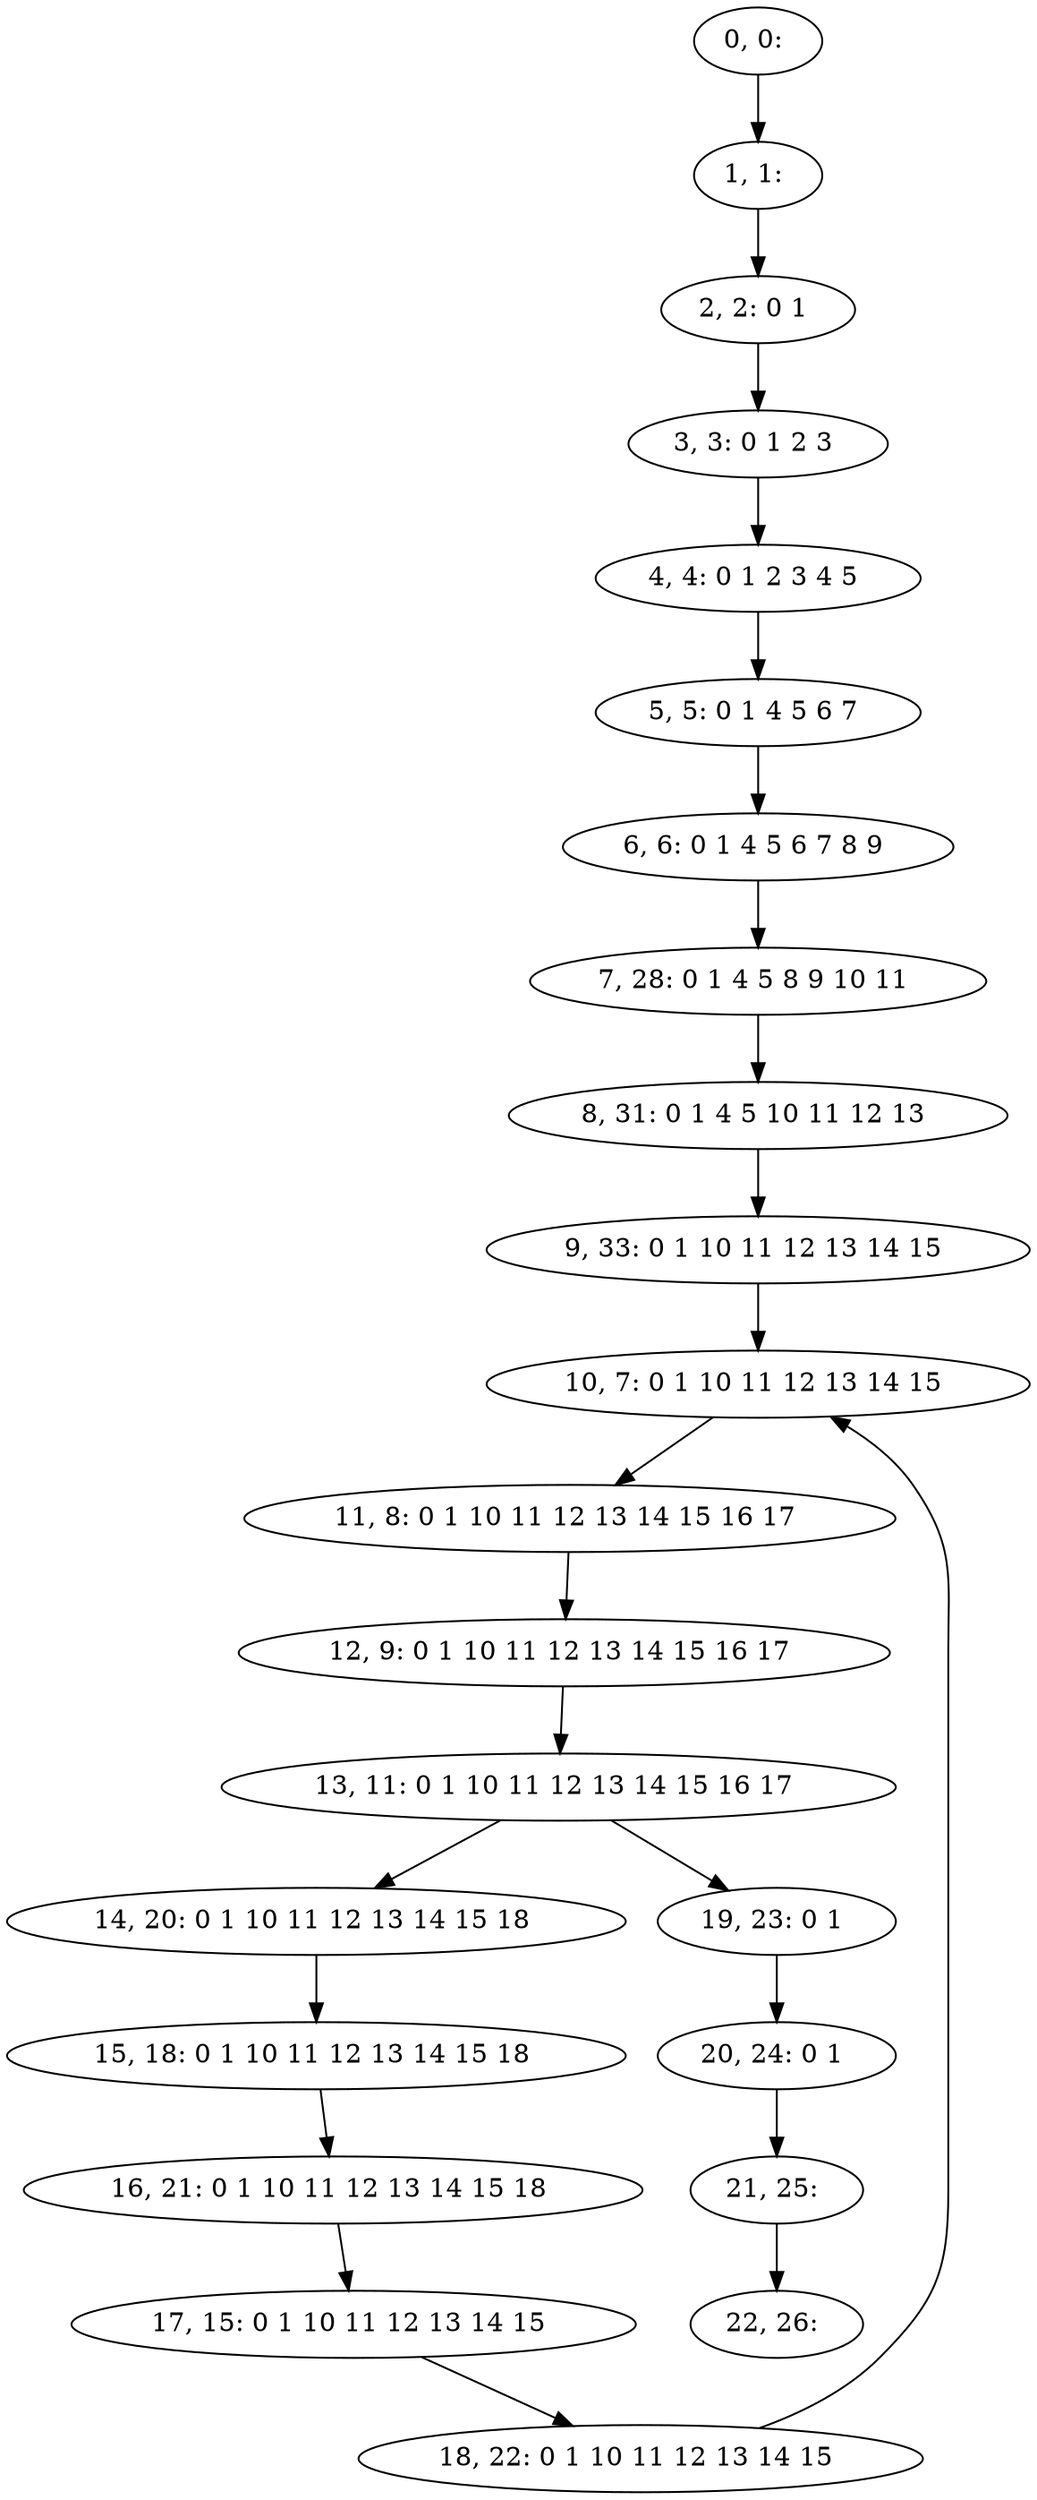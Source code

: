 digraph G {
0[label="0, 0: "];
1[label="1, 1: "];
2[label="2, 2: 0 1 "];
3[label="3, 3: 0 1 2 3 "];
4[label="4, 4: 0 1 2 3 4 5 "];
5[label="5, 5: 0 1 4 5 6 7 "];
6[label="6, 6: 0 1 4 5 6 7 8 9 "];
7[label="7, 28: 0 1 4 5 8 9 10 11 "];
8[label="8, 31: 0 1 4 5 10 11 12 13 "];
9[label="9, 33: 0 1 10 11 12 13 14 15 "];
10[label="10, 7: 0 1 10 11 12 13 14 15 "];
11[label="11, 8: 0 1 10 11 12 13 14 15 16 17 "];
12[label="12, 9: 0 1 10 11 12 13 14 15 16 17 "];
13[label="13, 11: 0 1 10 11 12 13 14 15 16 17 "];
14[label="14, 20: 0 1 10 11 12 13 14 15 18 "];
15[label="15, 18: 0 1 10 11 12 13 14 15 18 "];
16[label="16, 21: 0 1 10 11 12 13 14 15 18 "];
17[label="17, 15: 0 1 10 11 12 13 14 15 "];
18[label="18, 22: 0 1 10 11 12 13 14 15 "];
19[label="19, 23: 0 1 "];
20[label="20, 24: 0 1 "];
21[label="21, 25: "];
22[label="22, 26: "];
0->1 ;
1->2 ;
2->3 ;
3->4 ;
4->5 ;
5->6 ;
6->7 ;
7->8 ;
8->9 ;
9->10 ;
10->11 ;
11->12 ;
12->13 ;
13->14 ;
13->19 ;
14->15 ;
15->16 ;
16->17 ;
17->18 ;
18->10 ;
19->20 ;
20->21 ;
21->22 ;
}
